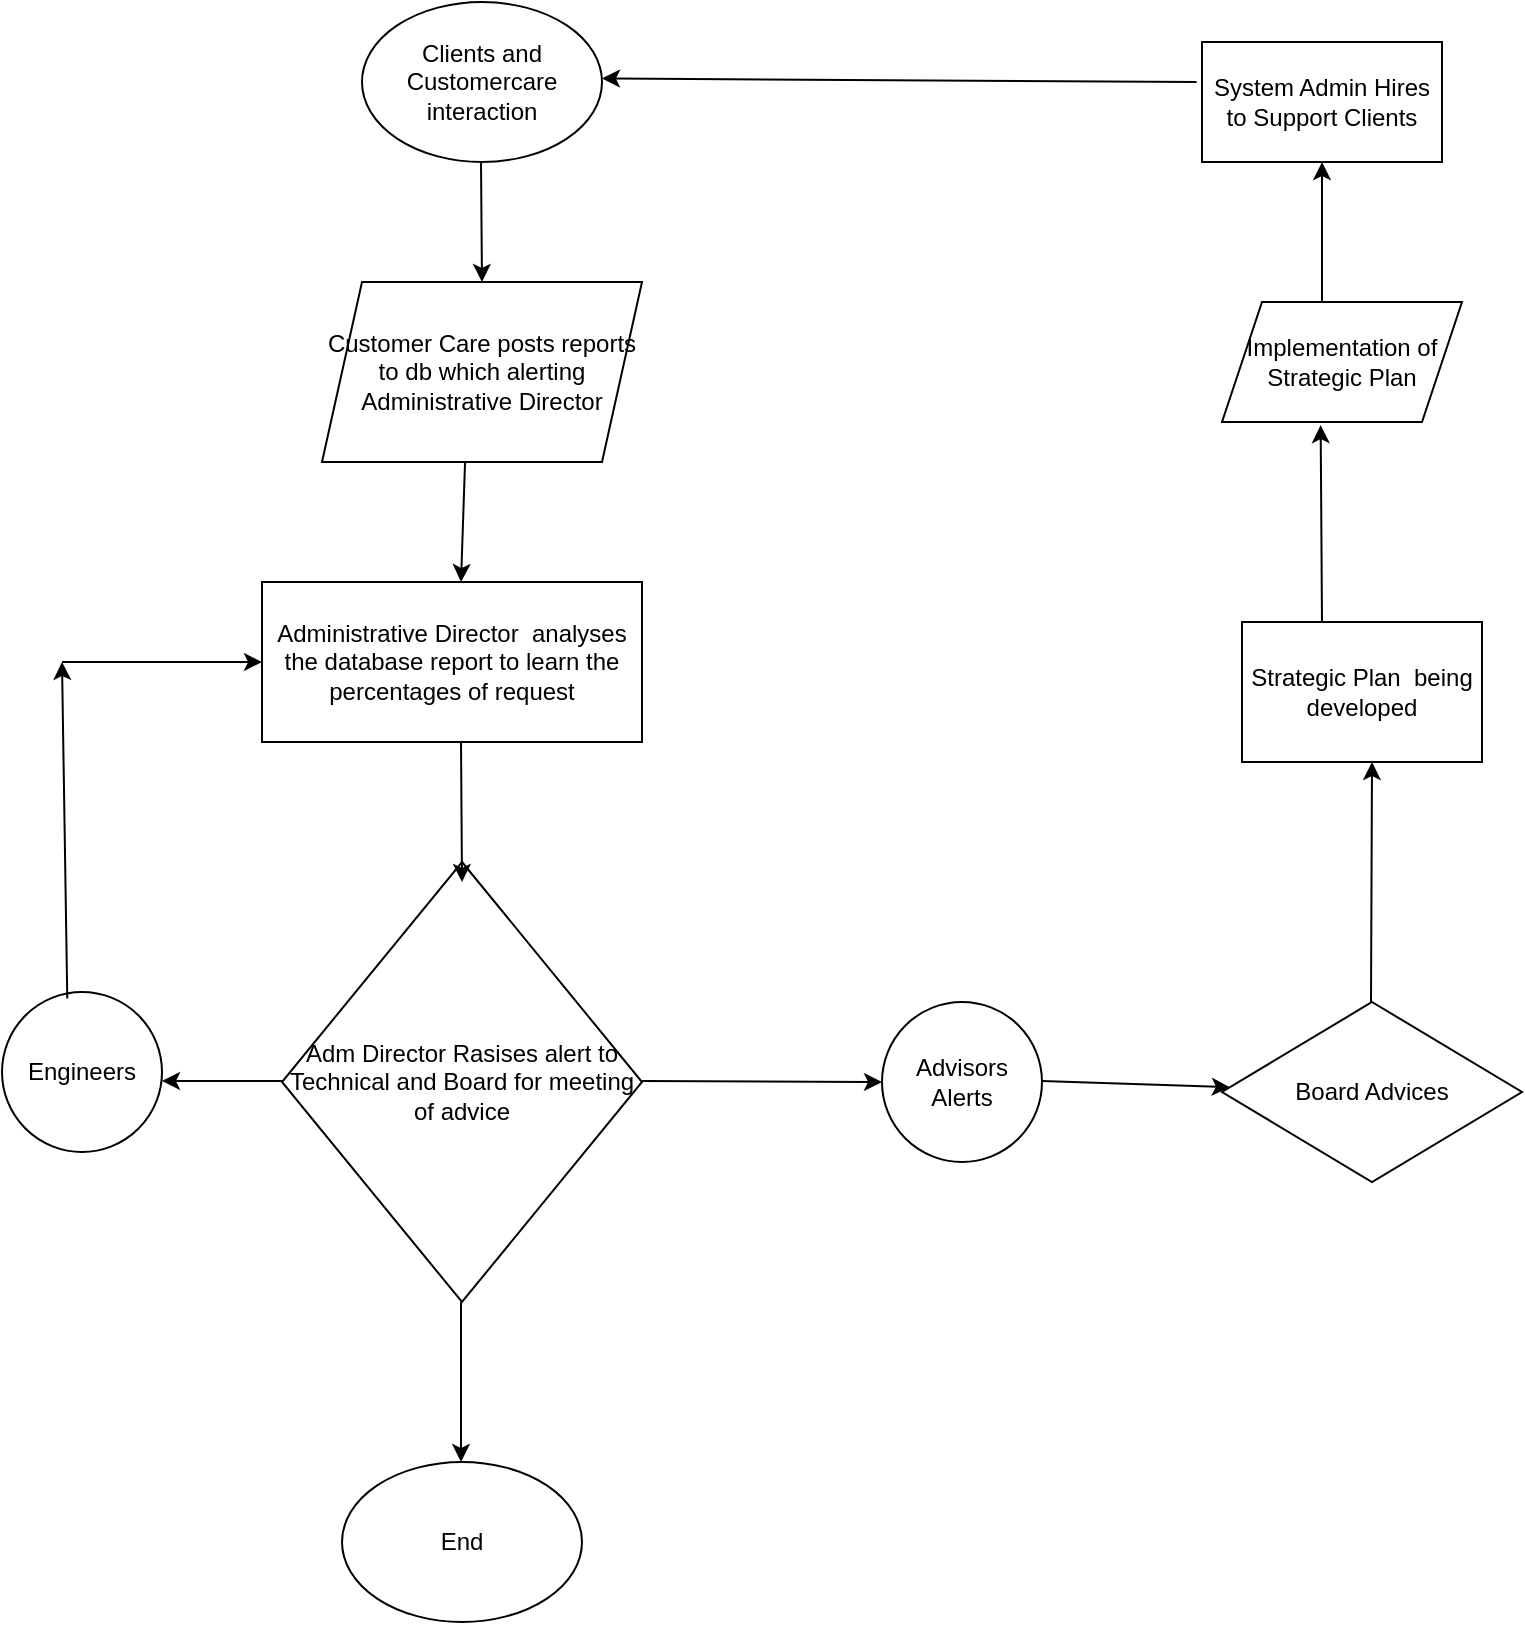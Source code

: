 <mxfile version="24.6.4" type="github">
  <diagram name="Page-1" id="QOBgb7QRogtDsL0T9e42">
    <mxGraphModel dx="1032" dy="501" grid="1" gridSize="10" guides="1" tooltips="1" connect="1" arrows="1" fold="1" page="1" pageScale="1" pageWidth="827" pageHeight="1169" math="0" shadow="0">
      <root>
        <mxCell id="0" />
        <mxCell id="1" parent="0" />
        <mxCell id="u-Y-uGm8pGjQMeey_t9p-1" value="Clients and Customercare interaction" style="ellipse;whiteSpace=wrap;html=1;" vertex="1" parent="1">
          <mxGeometry x="214" y="250" width="120" height="80" as="geometry" />
        </mxCell>
        <mxCell id="u-Y-uGm8pGjQMeey_t9p-2" value="" style="endArrow=classic;html=1;rounded=0;" edge="1" parent="1">
          <mxGeometry width="50" height="50" relative="1" as="geometry">
            <mxPoint x="273.5" y="330" as="sourcePoint" />
            <mxPoint x="274" y="390" as="targetPoint" />
          </mxGeometry>
        </mxCell>
        <mxCell id="u-Y-uGm8pGjQMeey_t9p-4" value="Customer Care posts reports to db which alerting Administrative Director" style="shape=parallelogram;perimeter=parallelogramPerimeter;whiteSpace=wrap;html=1;fixedSize=1;" vertex="1" parent="1">
          <mxGeometry x="194" y="390" width="160" height="90" as="geometry" />
        </mxCell>
        <mxCell id="u-Y-uGm8pGjQMeey_t9p-5" value="" style="endArrow=classic;html=1;rounded=0;exitX=0.447;exitY=1.005;exitDx=0;exitDy=0;exitPerimeter=0;" edge="1" parent="1" source="u-Y-uGm8pGjQMeey_t9p-4">
          <mxGeometry width="50" height="50" relative="1" as="geometry">
            <mxPoint x="264" y="490" as="sourcePoint" />
            <mxPoint x="263.5" y="540" as="targetPoint" />
          </mxGeometry>
        </mxCell>
        <mxCell id="u-Y-uGm8pGjQMeey_t9p-6" value="Administrative Director&amp;nbsp; analyses the database report to learn the percentages of request" style="rounded=0;whiteSpace=wrap;html=1;" vertex="1" parent="1">
          <mxGeometry x="164" y="540" width="190" height="80" as="geometry" />
        </mxCell>
        <mxCell id="u-Y-uGm8pGjQMeey_t9p-7" value="Adm Director Rasises alert to Technical and Board for meeting of advice" style="rhombus;whiteSpace=wrap;html=1;" vertex="1" parent="1">
          <mxGeometry x="174" y="680" width="180" height="220" as="geometry" />
        </mxCell>
        <mxCell id="u-Y-uGm8pGjQMeey_t9p-8" value="Advisors Alerts" style="ellipse;whiteSpace=wrap;html=1;aspect=fixed;" vertex="1" parent="1">
          <mxGeometry x="474" y="750" width="80" height="80" as="geometry" />
        </mxCell>
        <mxCell id="u-Y-uGm8pGjQMeey_t9p-9" value="Engineers" style="ellipse;whiteSpace=wrap;html=1;aspect=fixed;" vertex="1" parent="1">
          <mxGeometry x="34" y="745" width="80" height="80" as="geometry" />
        </mxCell>
        <mxCell id="u-Y-uGm8pGjQMeey_t9p-10" value="" style="endArrow=classic;html=1;rounded=0;" edge="1" parent="1">
          <mxGeometry width="50" height="50" relative="1" as="geometry">
            <mxPoint x="263.5" y="620" as="sourcePoint" />
            <mxPoint x="264" y="690" as="targetPoint" />
          </mxGeometry>
        </mxCell>
        <mxCell id="u-Y-uGm8pGjQMeey_t9p-13" value="" style="endArrow=classic;html=1;rounded=0;" edge="1" parent="1">
          <mxGeometry width="50" height="50" relative="1" as="geometry">
            <mxPoint x="354" y="789.5" as="sourcePoint" />
            <mxPoint x="474" y="790" as="targetPoint" />
          </mxGeometry>
        </mxCell>
        <mxCell id="u-Y-uGm8pGjQMeey_t9p-15" value="" style="endArrow=classic;html=1;rounded=0;" edge="1" parent="1">
          <mxGeometry width="50" height="50" relative="1" as="geometry">
            <mxPoint x="174" y="789.5" as="sourcePoint" />
            <mxPoint x="114" y="789.5" as="targetPoint" />
          </mxGeometry>
        </mxCell>
        <mxCell id="u-Y-uGm8pGjQMeey_t9p-16" value="" style="endArrow=classic;html=1;rounded=0;exitX=0.408;exitY=0.04;exitDx=0;exitDy=0;exitPerimeter=0;" edge="1" parent="1" source="u-Y-uGm8pGjQMeey_t9p-9">
          <mxGeometry width="50" height="50" relative="1" as="geometry">
            <mxPoint x="64" y="720" as="sourcePoint" />
            <mxPoint x="64" y="580" as="targetPoint" />
          </mxGeometry>
        </mxCell>
        <mxCell id="u-Y-uGm8pGjQMeey_t9p-17" value="" style="endArrow=classic;html=1;rounded=0;" edge="1" parent="1" target="u-Y-uGm8pGjQMeey_t9p-6">
          <mxGeometry width="50" height="50" relative="1" as="geometry">
            <mxPoint x="64" y="580" as="sourcePoint" />
            <mxPoint x="154" y="590" as="targetPoint" />
          </mxGeometry>
        </mxCell>
        <mxCell id="u-Y-uGm8pGjQMeey_t9p-18" value="End" style="ellipse;whiteSpace=wrap;html=1;" vertex="1" parent="1">
          <mxGeometry x="204" y="980" width="120" height="80" as="geometry" />
        </mxCell>
        <mxCell id="u-Y-uGm8pGjQMeey_t9p-19" value="" style="endArrow=classic;html=1;rounded=0;" edge="1" parent="1">
          <mxGeometry width="50" height="50" relative="1" as="geometry">
            <mxPoint x="263.5" y="900" as="sourcePoint" />
            <mxPoint x="263.5" y="980" as="targetPoint" />
          </mxGeometry>
        </mxCell>
        <mxCell id="u-Y-uGm8pGjQMeey_t9p-21" value="" style="endArrow=classic;html=1;rounded=0;" edge="1" parent="1" source="u-Y-uGm8pGjQMeey_t9p-20">
          <mxGeometry width="50" height="50" relative="1" as="geometry">
            <mxPoint x="554" y="789.5" as="sourcePoint" />
            <mxPoint x="664" y="789.5" as="targetPoint" />
          </mxGeometry>
        </mxCell>
        <mxCell id="u-Y-uGm8pGjQMeey_t9p-22" value="" style="endArrow=classic;html=1;rounded=0;" edge="1" parent="1" target="u-Y-uGm8pGjQMeey_t9p-20">
          <mxGeometry width="50" height="50" relative="1" as="geometry">
            <mxPoint x="554" y="789.5" as="sourcePoint" />
            <mxPoint x="664" y="789.5" as="targetPoint" />
          </mxGeometry>
        </mxCell>
        <mxCell id="u-Y-uGm8pGjQMeey_t9p-20" value="Board Advices" style="rhombus;whiteSpace=wrap;html=1;" vertex="1" parent="1">
          <mxGeometry x="644" y="750" width="150" height="90" as="geometry" />
        </mxCell>
        <mxCell id="u-Y-uGm8pGjQMeey_t9p-23" value="" style="endArrow=classic;html=1;rounded=0;" edge="1" parent="1">
          <mxGeometry width="50" height="50" relative="1" as="geometry">
            <mxPoint x="718.5" y="750" as="sourcePoint" />
            <mxPoint x="719" y="630" as="targetPoint" />
          </mxGeometry>
        </mxCell>
        <mxCell id="u-Y-uGm8pGjQMeey_t9p-25" value="Strategic Plan&amp;nbsp; being developed" style="rounded=0;whiteSpace=wrap;html=1;" vertex="1" parent="1">
          <mxGeometry x="654" y="560" width="120" height="70" as="geometry" />
        </mxCell>
        <mxCell id="u-Y-uGm8pGjQMeey_t9p-26" value="Implementation of Strategic Plan" style="shape=parallelogram;perimeter=parallelogramPerimeter;whiteSpace=wrap;html=1;fixedSize=1;" vertex="1" parent="1">
          <mxGeometry x="644" y="400" width="120" height="60" as="geometry" />
        </mxCell>
        <mxCell id="u-Y-uGm8pGjQMeey_t9p-27" value="" style="endArrow=classic;html=1;rounded=0;entryX=0.411;entryY=1.026;entryDx=0;entryDy=0;entryPerimeter=0;" edge="1" parent="1" target="u-Y-uGm8pGjQMeey_t9p-26">
          <mxGeometry width="50" height="50" relative="1" as="geometry">
            <mxPoint x="694" y="560" as="sourcePoint" />
            <mxPoint x="694" y="490" as="targetPoint" />
          </mxGeometry>
        </mxCell>
        <mxCell id="u-Y-uGm8pGjQMeey_t9p-28" value="System Admin Hires to Support Clients" style="rounded=0;whiteSpace=wrap;html=1;" vertex="1" parent="1">
          <mxGeometry x="634" y="270" width="120" height="60" as="geometry" />
        </mxCell>
        <mxCell id="u-Y-uGm8pGjQMeey_t9p-29" value="" style="endArrow=classic;html=1;rounded=0;entryX=0.5;entryY=1;entryDx=0;entryDy=0;" edge="1" parent="1" target="u-Y-uGm8pGjQMeey_t9p-28">
          <mxGeometry width="50" height="50" relative="1" as="geometry">
            <mxPoint x="694" y="400" as="sourcePoint" />
            <mxPoint x="694" y="340" as="targetPoint" />
          </mxGeometry>
        </mxCell>
        <mxCell id="u-Y-uGm8pGjQMeey_t9p-30" value="" style="endArrow=classic;html=1;rounded=0;entryX=0.939;entryY=0.728;entryDx=0;entryDy=0;entryPerimeter=0;" edge="1" parent="1">
          <mxGeometry width="50" height="50" relative="1" as="geometry">
            <mxPoint x="631.32" y="290" as="sourcePoint" />
            <mxPoint x="334.0" y="288.24" as="targetPoint" />
          </mxGeometry>
        </mxCell>
      </root>
    </mxGraphModel>
  </diagram>
</mxfile>
